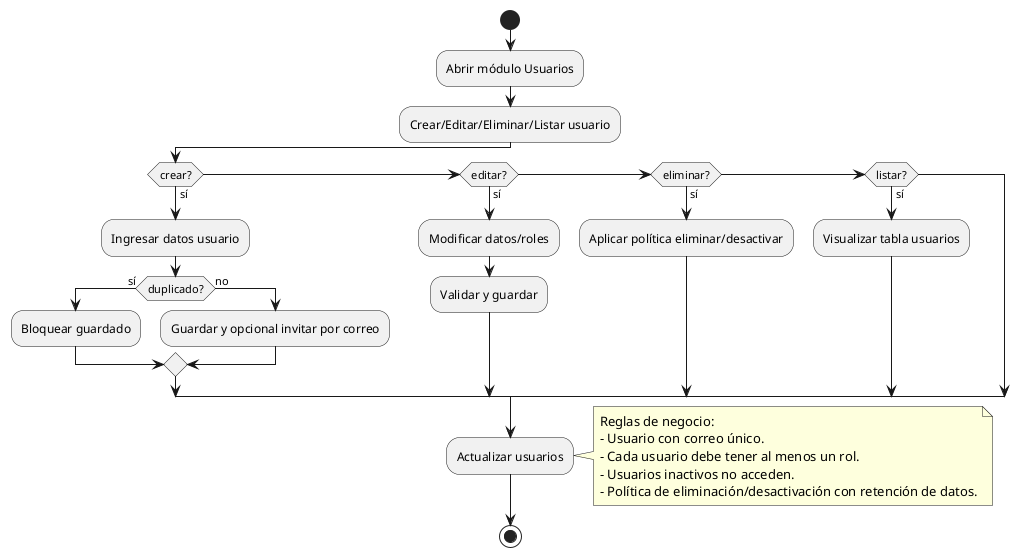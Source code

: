 @startuml CU07_GestionarUsuarios
|Administrador|
start
:Abrir módulo Usuarios;
:Crear/Editar/Eliminar/Listar usuario;
if (crear?) then (sí)
  :Ingresar datos usuario;
  if (duplicado?) then (sí)
    :Bloquear guardado;
  else (no)
    :Guardar y opcional invitar por correo;
  endif
elseif (editar?) then (sí)
  :Modificar datos/roles;
  :Validar y guardar;
elseif (eliminar?) then (sí)
  :Aplicar política eliminar/desactivar;
elseif (listar?) then (sí)
  :Visualizar tabla usuarios;
endif

:Actualizar usuarios;
note right
  Reglas de negocio:
  - Usuario con correo único.
  - Cada usuario debe tener al menos un rol.
  - Usuarios inactivos no acceden.
  - Política de eliminación/desactivación con retención de datos.
end note

stop
@enduml
